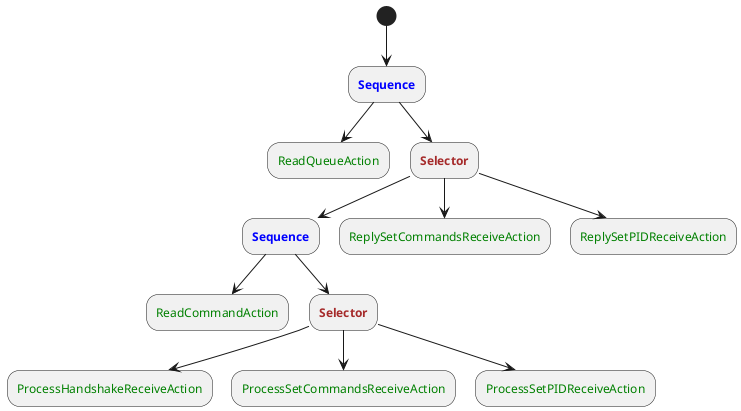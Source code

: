 @startuml

(*) -down-> "<b><color:blue>Sequence</color></b>" as Seq1

Seq1  -down-> "<color:green>ReadQueueAction</color>" as ReadQueueAction

Seq1  -down-> "<b><color:brown>Selector</color></b>" as Sel1

Sel1 -down-> "<b><color:blue>Sequence</color></b>" as Seq6

Seq6  -down-> "<color:green>ReadCommandAction</color>" as ReadCommandAction

Seq6  -down-> "<b><color:brown>Selector</color></b>" as Sel2

Sel2  -down-> "<color:green>ProcessHandshakeReceiveAction</color>" as ProcessHandshakeReceiveAction

Sel2  -down-> "<color:green>ProcessSetCommandsReceiveAction</color>" as ProcessSetCommandsReceiveAction

Sel2  -down-> "<color:green>ProcessSetPIDReceiveAction</color>" as SendSetPIDAction

Sel1  -down-> "<color:green>ReplySetCommandsReceiveAction</color>" as ReplySetCommandsReceiveAction

Sel1  -down-> "<color:green>ReplySetPIDReceiveAction</color>" as ReplySetPIDReceiveAction

@enduml